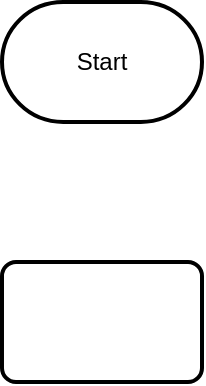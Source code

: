 <mxfile>
    <diagram id="6QjFcADkuz0Pc2lmhflP" name="Page-1">
        <mxGraphModel dx="1386" dy="706" grid="1" gridSize="10" guides="1" tooltips="1" connect="1" arrows="1" fold="1" page="1" pageScale="1" pageWidth="827" pageHeight="1169" math="0" shadow="0">
            <root>
                <mxCell id="0"/>
                <mxCell id="1" parent="0"/>
                <mxCell id="2" value="Start" style="strokeWidth=2;html=1;shape=mxgraph.flowchart.terminator;whiteSpace=wrap;" vertex="1" parent="1">
                    <mxGeometry x="300" y="270" width="100" height="60" as="geometry"/>
                </mxCell>
                <mxCell id="3" value="" style="rounded=1;whiteSpace=wrap;html=1;absoluteArcSize=1;arcSize=14;strokeWidth=2;" vertex="1" parent="1">
                    <mxGeometry x="300" y="400" width="100" height="60" as="geometry"/>
                </mxCell>
            </root>
        </mxGraphModel>
    </diagram>
</mxfile>
